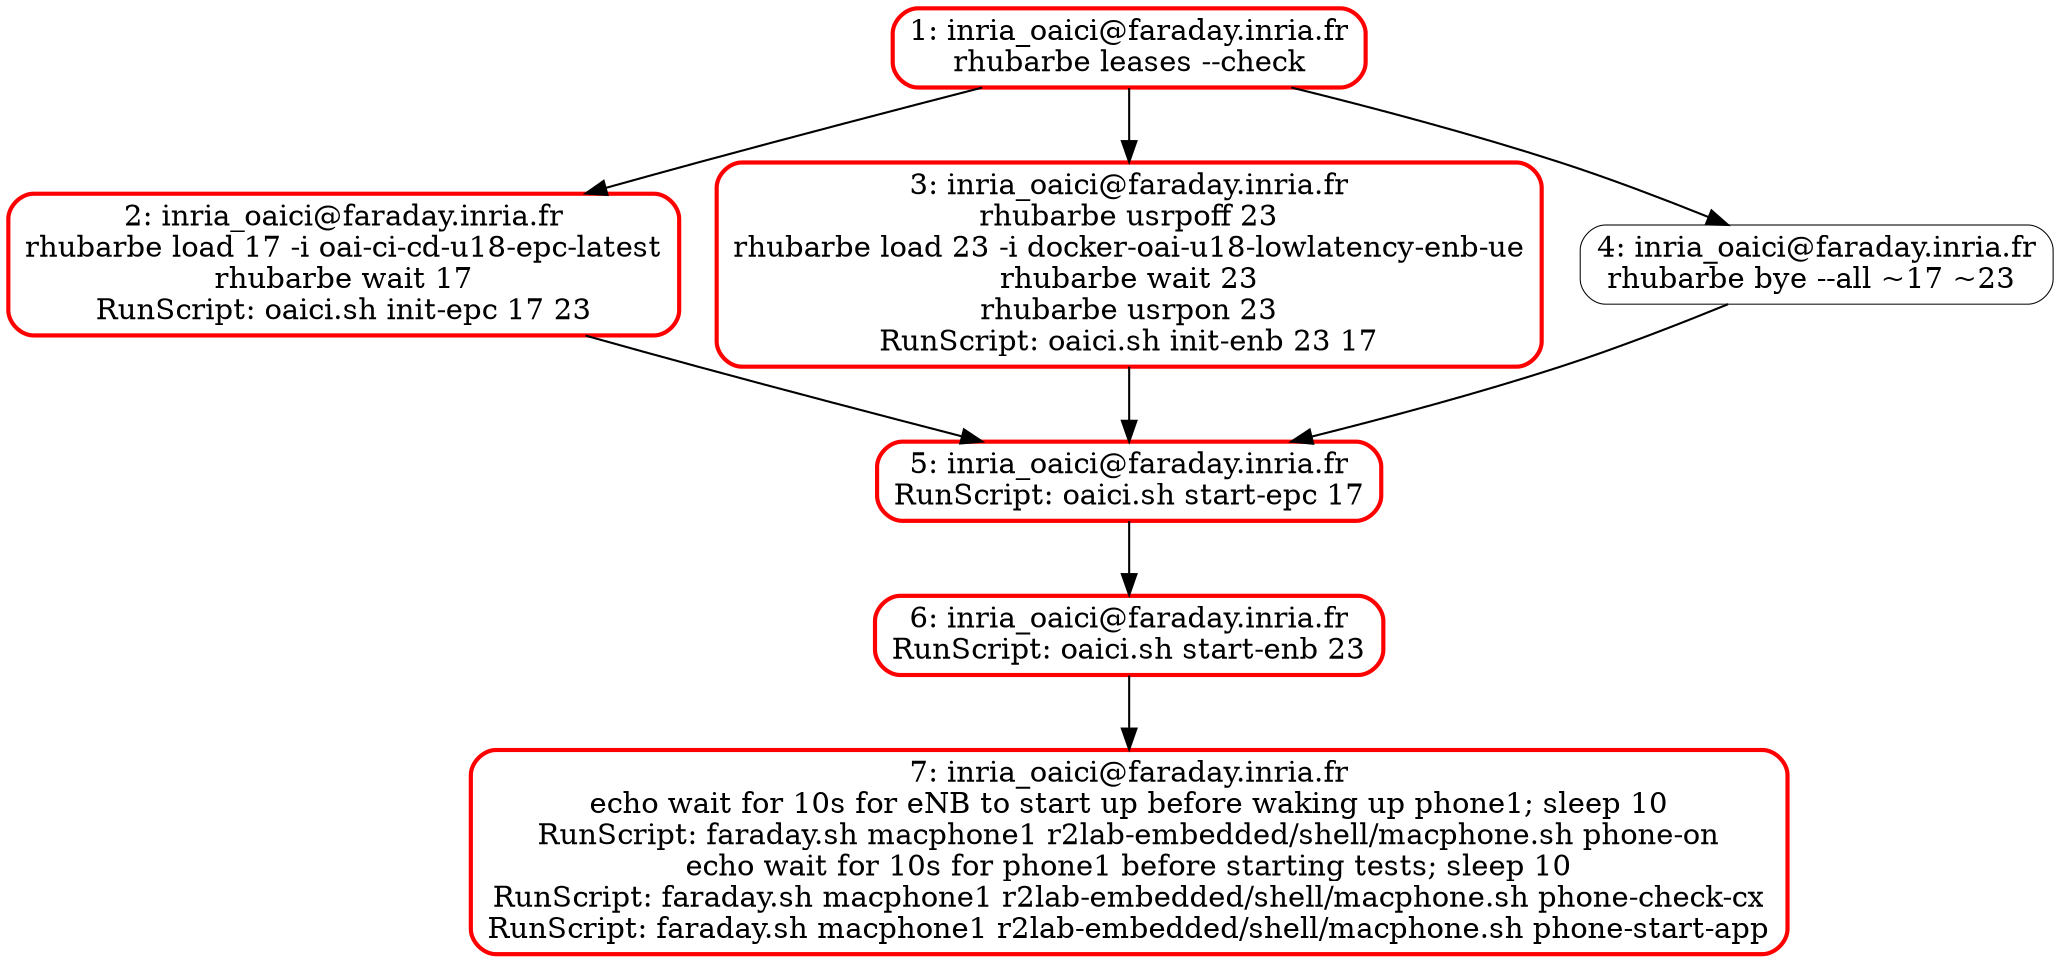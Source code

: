 digraph asynciojobs{
compound=true;
graph [];
1 [style="rounded",label="1: inria_oaici@faraday.inria.fr
rhubarbe leases --check",shape="box",color="red",penwidth="2"]
2 [style="rounded",label="2: inria_oaici@faraday.inria.fr
rhubarbe load 17 -i oai-ci-cd-u18-epc-latest
rhubarbe wait 17
RunScript: oaici.sh init-epc 17 23",shape="box",color="red",penwidth="2"]
1 -> 2;
3 [style="rounded",label="3: inria_oaici@faraday.inria.fr
rhubarbe usrpoff 23
rhubarbe load 23 -i docker-oai-u18-lowlatency-enb-ue
rhubarbe wait 23
rhubarbe usrpon 23
RunScript: oaici.sh init-enb 23 17",shape="box",color="red",penwidth="2"]
1 -> 3;
4 [style="rounded",label="4: inria_oaici@faraday.inria.fr
rhubarbe bye --all ~17 ~23 ",shape="box",penwidth="0.5"]
1 -> 4;
5 [style="rounded",label="5: inria_oaici@faraday.inria.fr
RunScript: oaici.sh start-epc 17",shape="box",color="red",penwidth="2"]
3 -> 5;
2 -> 5;
4 -> 5;
6 [style="rounded",label="6: inria_oaici@faraday.inria.fr
RunScript: oaici.sh start-enb 23",shape="box",color="red",penwidth="2"]
5 -> 6;
7 [style="rounded",label="7: inria_oaici@faraday.inria.fr
echo wait for 10s for eNB to start up before waking up phone1; sleep 10
RunScript: faraday.sh macphone1 r2lab-embedded/shell/macphone.sh phone-on
echo wait for 10s for phone1 before starting tests; sleep 10
RunScript: faraday.sh macphone1 r2lab-embedded/shell/macphone.sh phone-check-cx
RunScript: faraday.sh macphone1 r2lab-embedded/shell/macphone.sh phone-start-app",shape="box",color="red",penwidth="2"]
6 -> 7;
}
